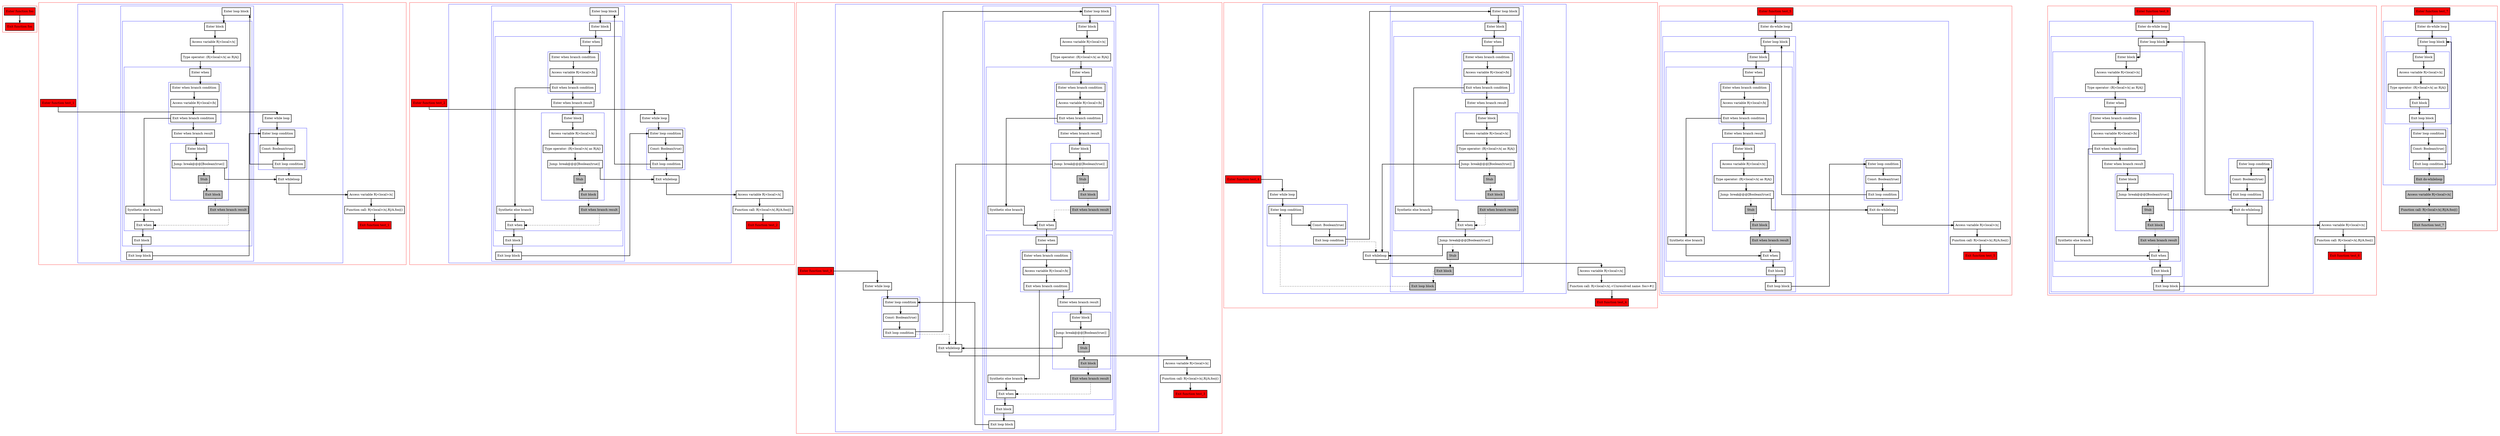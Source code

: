 digraph endlessLoops_kt {
    graph [splines=ortho nodesep=3]
    node [shape=box penwidth=2]
    edge [penwidth=2]

    subgraph cluster_0 {
        color=red
        0 [label="Enter function foo" style="filled" fillcolor=red];
        1 [label="Exit function foo" style="filled" fillcolor=red];
    }

    0 -> {1};

    subgraph cluster_1 {
        color=red
        2 [label="Enter function test_1" style="filled" fillcolor=red];
        subgraph cluster_2 {
            color=blue
            3 [label="Enter while loop"];
            subgraph cluster_3 {
                color=blue
                4 [label="Enter loop condition"];
                5 [label="Const: Boolean(true)"];
                6 [label="Exit loop condition"];
            }
            subgraph cluster_4 {
                color=blue
                7 [label="Enter loop block"];
                subgraph cluster_5 {
                    color=blue
                    8 [label="Enter block"];
                    9 [label="Access variable R|<local>/x|"];
                    10 [label="Type operator: (R|<local>/x| as R|A|)"];
                    subgraph cluster_6 {
                        color=blue
                        11 [label="Enter when"];
                        subgraph cluster_7 {
                            color=blue
                            12 [label="Enter when branch condition "];
                            13 [label="Access variable R|<local>/b|"];
                            14 [label="Exit when branch condition"];
                        }
                        15 [label="Synthetic else branch"];
                        16 [label="Enter when branch result"];
                        subgraph cluster_8 {
                            color=blue
                            17 [label="Enter block"];
                            18 [label="Jump: break@@@[Boolean(true)] "];
                            19 [label="Stub" style="filled" fillcolor=gray];
                            20 [label="Exit block" style="filled" fillcolor=gray];
                        }
                        21 [label="Exit when branch result" style="filled" fillcolor=gray];
                        22 [label="Exit when"];
                    }
                    23 [label="Exit block"];
                }
                24 [label="Exit loop block"];
            }
            25 [label="Exit whileloop"];
        }
        26 [label="Access variable R|<local>/x|"];
        27 [label="Function call: R|<local>/x|.R|/A.foo|()"];
        28 [label="Exit function test_1" style="filled" fillcolor=red];
    }

    2 -> {3};
    3 -> {4};
    4 -> {5};
    5 -> {6};
    6 -> {7};
    6 -> {25} [style=dotted];
    7 -> {8};
    8 -> {9};
    9 -> {10};
    10 -> {11};
    11 -> {12};
    12 -> {13};
    13 -> {14};
    14 -> {16 15};
    15 -> {22};
    16 -> {17};
    17 -> {18};
    18 -> {25};
    18 -> {19} [style=dotted];
    19 -> {20} [style=dotted];
    20 -> {21} [style=dotted];
    21 -> {22} [style=dotted];
    22 -> {23};
    23 -> {24};
    24 -> {4};
    25 -> {26};
    26 -> {27};
    27 -> {28};

    subgraph cluster_9 {
        color=red
        29 [label="Enter function test_2" style="filled" fillcolor=red];
        subgraph cluster_10 {
            color=blue
            30 [label="Enter while loop"];
            subgraph cluster_11 {
                color=blue
                31 [label="Enter loop condition"];
                32 [label="Const: Boolean(true)"];
                33 [label="Exit loop condition"];
            }
            subgraph cluster_12 {
                color=blue
                34 [label="Enter loop block"];
                subgraph cluster_13 {
                    color=blue
                    35 [label="Enter block"];
                    subgraph cluster_14 {
                        color=blue
                        36 [label="Enter when"];
                        subgraph cluster_15 {
                            color=blue
                            37 [label="Enter when branch condition "];
                            38 [label="Access variable R|<local>/b|"];
                            39 [label="Exit when branch condition"];
                        }
                        40 [label="Synthetic else branch"];
                        41 [label="Enter when branch result"];
                        subgraph cluster_16 {
                            color=blue
                            42 [label="Enter block"];
                            43 [label="Access variable R|<local>/x|"];
                            44 [label="Type operator: (R|<local>/x| as R|A|)"];
                            45 [label="Jump: break@@@[Boolean(true)] "];
                            46 [label="Stub" style="filled" fillcolor=gray];
                            47 [label="Exit block" style="filled" fillcolor=gray];
                        }
                        48 [label="Exit when branch result" style="filled" fillcolor=gray];
                        49 [label="Exit when"];
                    }
                    50 [label="Exit block"];
                }
                51 [label="Exit loop block"];
            }
            52 [label="Exit whileloop"];
        }
        53 [label="Access variable R|<local>/x|"];
        54 [label="Function call: R|<local>/x|.R|/A.foo|()"];
        55 [label="Exit function test_2" style="filled" fillcolor=red];
    }

    29 -> {30};
    30 -> {31};
    31 -> {32};
    32 -> {33};
    33 -> {34};
    33 -> {52} [style=dotted];
    34 -> {35};
    35 -> {36};
    36 -> {37};
    37 -> {38};
    38 -> {39};
    39 -> {41 40};
    40 -> {49};
    41 -> {42};
    42 -> {43};
    43 -> {44};
    44 -> {45};
    45 -> {52};
    45 -> {46} [style=dotted];
    46 -> {47} [style=dotted];
    47 -> {48} [style=dotted];
    48 -> {49} [style=dotted];
    49 -> {50};
    50 -> {51};
    51 -> {31};
    52 -> {53};
    53 -> {54};
    54 -> {55};

    subgraph cluster_17 {
        color=red
        56 [label="Enter function test_3" style="filled" fillcolor=red];
        subgraph cluster_18 {
            color=blue
            57 [label="Enter while loop"];
            subgraph cluster_19 {
                color=blue
                58 [label="Enter loop condition"];
                59 [label="Const: Boolean(true)"];
                60 [label="Exit loop condition"];
            }
            subgraph cluster_20 {
                color=blue
                61 [label="Enter loop block"];
                subgraph cluster_21 {
                    color=blue
                    62 [label="Enter block"];
                    63 [label="Access variable R|<local>/x|"];
                    64 [label="Type operator: (R|<local>/x| as R|A|)"];
                    subgraph cluster_22 {
                        color=blue
                        65 [label="Enter when"];
                        subgraph cluster_23 {
                            color=blue
                            66 [label="Enter when branch condition "];
                            67 [label="Access variable R|<local>/b|"];
                            68 [label="Exit when branch condition"];
                        }
                        69 [label="Synthetic else branch"];
                        70 [label="Enter when branch result"];
                        subgraph cluster_24 {
                            color=blue
                            71 [label="Enter block"];
                            72 [label="Jump: break@@@[Boolean(true)] "];
                            73 [label="Stub" style="filled" fillcolor=gray];
                            74 [label="Exit block" style="filled" fillcolor=gray];
                        }
                        75 [label="Exit when branch result" style="filled" fillcolor=gray];
                        76 [label="Exit when"];
                    }
                    subgraph cluster_25 {
                        color=blue
                        77 [label="Enter when"];
                        subgraph cluster_26 {
                            color=blue
                            78 [label="Enter when branch condition "];
                            79 [label="Access variable R|<local>/b|"];
                            80 [label="Exit when branch condition"];
                        }
                        81 [label="Synthetic else branch"];
                        82 [label="Enter when branch result"];
                        subgraph cluster_27 {
                            color=blue
                            83 [label="Enter block"];
                            84 [label="Jump: break@@@[Boolean(true)] "];
                            85 [label="Stub" style="filled" fillcolor=gray];
                            86 [label="Exit block" style="filled" fillcolor=gray];
                        }
                        87 [label="Exit when branch result" style="filled" fillcolor=gray];
                        88 [label="Exit when"];
                    }
                    89 [label="Exit block"];
                }
                90 [label="Exit loop block"];
            }
            91 [label="Exit whileloop"];
        }
        92 [label="Access variable R|<local>/x|"];
        93 [label="Function call: R|<local>/x|.R|/A.foo|()"];
        94 [label="Exit function test_3" style="filled" fillcolor=red];
    }

    56 -> {57};
    57 -> {58};
    58 -> {59};
    59 -> {60};
    60 -> {61};
    60 -> {91} [style=dotted];
    61 -> {62};
    62 -> {63};
    63 -> {64};
    64 -> {65};
    65 -> {66};
    66 -> {67};
    67 -> {68};
    68 -> {70 69};
    69 -> {76};
    70 -> {71};
    71 -> {72};
    72 -> {91};
    72 -> {73} [style=dotted];
    73 -> {74} [style=dotted];
    74 -> {75} [style=dotted];
    75 -> {76} [style=dotted];
    76 -> {77};
    77 -> {78};
    78 -> {79};
    79 -> {80};
    80 -> {82 81};
    81 -> {88};
    82 -> {83};
    83 -> {84};
    84 -> {91};
    84 -> {85} [style=dotted];
    85 -> {86} [style=dotted];
    86 -> {87} [style=dotted];
    87 -> {88} [style=dotted];
    88 -> {89};
    89 -> {90};
    90 -> {58};
    91 -> {92};
    92 -> {93};
    93 -> {94};

    subgraph cluster_28 {
        color=red
        95 [label="Enter function test_4" style="filled" fillcolor=red];
        subgraph cluster_29 {
            color=blue
            96 [label="Enter while loop"];
            subgraph cluster_30 {
                color=blue
                97 [label="Enter loop condition"];
                98 [label="Const: Boolean(true)"];
                99 [label="Exit loop condition"];
            }
            subgraph cluster_31 {
                color=blue
                100 [label="Enter loop block"];
                subgraph cluster_32 {
                    color=blue
                    101 [label="Enter block"];
                    subgraph cluster_33 {
                        color=blue
                        102 [label="Enter when"];
                        subgraph cluster_34 {
                            color=blue
                            103 [label="Enter when branch condition "];
                            104 [label="Access variable R|<local>/b|"];
                            105 [label="Exit when branch condition"];
                        }
                        106 [label="Synthetic else branch"];
                        107 [label="Enter when branch result"];
                        subgraph cluster_35 {
                            color=blue
                            108 [label="Enter block"];
                            109 [label="Access variable R|<local>/x|"];
                            110 [label="Type operator: (R|<local>/x| as R|A|)"];
                            111 [label="Jump: break@@@[Boolean(true)] "];
                            112 [label="Stub" style="filled" fillcolor=gray];
                            113 [label="Exit block" style="filled" fillcolor=gray];
                        }
                        114 [label="Exit when branch result" style="filled" fillcolor=gray];
                        115 [label="Exit when"];
                    }
                    116 [label="Jump: break@@@[Boolean(true)] "];
                    117 [label="Stub" style="filled" fillcolor=gray];
                    118 [label="Exit block" style="filled" fillcolor=gray];
                }
                119 [label="Exit loop block" style="filled" fillcolor=gray];
            }
            120 [label="Exit whileloop"];
        }
        121 [label="Access variable R|<local>/x|"];
        122 [label="Function call: R|<local>/x|.<Unresolved name: foo>#()"];
        123 [label="Exit function test_4" style="filled" fillcolor=red];
    }

    95 -> {96};
    96 -> {97};
    97 -> {98};
    98 -> {99};
    99 -> {100};
    99 -> {120} [style=dotted];
    100 -> {101};
    101 -> {102};
    102 -> {103};
    103 -> {104};
    104 -> {105};
    105 -> {107 106};
    106 -> {115};
    107 -> {108};
    108 -> {109};
    109 -> {110};
    110 -> {111};
    111 -> {120};
    111 -> {112} [style=dotted];
    112 -> {113} [style=dotted];
    113 -> {114} [style=dotted];
    114 -> {115} [style=dotted];
    115 -> {116};
    116 -> {120};
    116 -> {117} [style=dotted];
    117 -> {118} [style=dotted];
    118 -> {119} [style=dotted];
    119 -> {97} [style=dotted];
    120 -> {121};
    121 -> {122};
    122 -> {123};

    subgraph cluster_36 {
        color=red
        124 [label="Enter function test_5" style="filled" fillcolor=red];
        subgraph cluster_37 {
            color=blue
            125 [label="Enter do-while loop"];
            subgraph cluster_38 {
                color=blue
                126 [label="Enter loop block"];
                subgraph cluster_39 {
                    color=blue
                    127 [label="Enter block"];
                    subgraph cluster_40 {
                        color=blue
                        128 [label="Enter when"];
                        subgraph cluster_41 {
                            color=blue
                            129 [label="Enter when branch condition "];
                            130 [label="Access variable R|<local>/b|"];
                            131 [label="Exit when branch condition"];
                        }
                        132 [label="Synthetic else branch"];
                        133 [label="Enter when branch result"];
                        subgraph cluster_42 {
                            color=blue
                            134 [label="Enter block"];
                            135 [label="Access variable R|<local>/x|"];
                            136 [label="Type operator: (R|<local>/x| as R|A|)"];
                            137 [label="Jump: break@@@[Boolean(true)] "];
                            138 [label="Stub" style="filled" fillcolor=gray];
                            139 [label="Exit block" style="filled" fillcolor=gray];
                        }
                        140 [label="Exit when branch result" style="filled" fillcolor=gray];
                        141 [label="Exit when"];
                    }
                    142 [label="Exit block"];
                }
                143 [label="Exit loop block"];
            }
            subgraph cluster_43 {
                color=blue
                144 [label="Enter loop condition"];
                145 [label="Const: Boolean(true)"];
                146 [label="Exit loop condition"];
            }
            147 [label="Exit do-whileloop"];
        }
        148 [label="Access variable R|<local>/x|"];
        149 [label="Function call: R|<local>/x|.R|/A.foo|()"];
        150 [label="Exit function test_5" style="filled" fillcolor=red];
    }

    124 -> {125};
    125 -> {126};
    126 -> {127};
    127 -> {128};
    128 -> {129};
    129 -> {130};
    130 -> {131};
    131 -> {133 132};
    132 -> {141};
    133 -> {134};
    134 -> {135};
    135 -> {136};
    136 -> {137};
    137 -> {147};
    137 -> {138} [style=dotted];
    138 -> {139} [style=dotted];
    139 -> {140} [style=dotted];
    140 -> {141} [style=dotted];
    141 -> {142};
    142 -> {143};
    143 -> {144};
    144 -> {145};
    145 -> {146};
    146 -> {126};
    146 -> {147} [style=dotted];
    147 -> {148};
    148 -> {149};
    149 -> {150};

    subgraph cluster_44 {
        color=red
        151 [label="Enter function test_6" style="filled" fillcolor=red];
        subgraph cluster_45 {
            color=blue
            152 [label="Enter do-while loop"];
            subgraph cluster_46 {
                color=blue
                153 [label="Enter loop block"];
                subgraph cluster_47 {
                    color=blue
                    154 [label="Enter block"];
                    155 [label="Access variable R|<local>/x|"];
                    156 [label="Type operator: (R|<local>/x| as R|A|)"];
                    subgraph cluster_48 {
                        color=blue
                        157 [label="Enter when"];
                        subgraph cluster_49 {
                            color=blue
                            158 [label="Enter when branch condition "];
                            159 [label="Access variable R|<local>/b|"];
                            160 [label="Exit when branch condition"];
                        }
                        161 [label="Synthetic else branch"];
                        162 [label="Enter when branch result"];
                        subgraph cluster_50 {
                            color=blue
                            163 [label="Enter block"];
                            164 [label="Jump: break@@@[Boolean(true)] "];
                            165 [label="Stub" style="filled" fillcolor=gray];
                            166 [label="Exit block" style="filled" fillcolor=gray];
                        }
                        167 [label="Exit when branch result" style="filled" fillcolor=gray];
                        168 [label="Exit when"];
                    }
                    169 [label="Exit block"];
                }
                170 [label="Exit loop block"];
            }
            subgraph cluster_51 {
                color=blue
                171 [label="Enter loop condition"];
                172 [label="Const: Boolean(true)"];
                173 [label="Exit loop condition"];
            }
            174 [label="Exit do-whileloop"];
        }
        175 [label="Access variable R|<local>/x|"];
        176 [label="Function call: R|<local>/x|.R|/A.foo|()"];
        177 [label="Exit function test_6" style="filled" fillcolor=red];
    }

    151 -> {152};
    152 -> {153};
    153 -> {154};
    154 -> {155};
    155 -> {156};
    156 -> {157};
    157 -> {158};
    158 -> {159};
    159 -> {160};
    160 -> {162 161};
    161 -> {168};
    162 -> {163};
    163 -> {164};
    164 -> {174};
    164 -> {165} [style=dotted];
    165 -> {166} [style=dotted];
    166 -> {167} [style=dotted];
    167 -> {168} [style=dotted];
    168 -> {169};
    169 -> {170};
    170 -> {171};
    171 -> {172};
    172 -> {173};
    173 -> {153};
    173 -> {174} [style=dotted];
    174 -> {175};
    175 -> {176};
    176 -> {177};

    subgraph cluster_52 {
        color=red
        178 [label="Enter function test_7" style="filled" fillcolor=red];
        subgraph cluster_53 {
            color=blue
            179 [label="Enter do-while loop"];
            subgraph cluster_54 {
                color=blue
                180 [label="Enter loop block"];
                subgraph cluster_55 {
                    color=blue
                    181 [label="Enter block"];
                    182 [label="Access variable R|<local>/x|"];
                    183 [label="Type operator: (R|<local>/x| as R|A|)"];
                    184 [label="Exit block"];
                }
                185 [label="Exit loop block"];
            }
            subgraph cluster_56 {
                color=blue
                186 [label="Enter loop condition"];
                187 [label="Const: Boolean(true)"];
                188 [label="Exit loop condition"];
            }
            189 [label="Exit do-whileloop" style="filled" fillcolor=gray];
        }
        190 [label="Access variable R|<local>/x|" style="filled" fillcolor=gray];
        191 [label="Function call: R|<local>/x|.R|/A.foo|()" style="filled" fillcolor=gray];
        192 [label="Exit function test_7" style="filled" fillcolor=red style="filled" fillcolor=gray];
    }

    178 -> {179};
    179 -> {180};
    180 -> {181};
    181 -> {182};
    182 -> {183};
    183 -> {184};
    184 -> {185};
    185 -> {186};
    186 -> {187};
    187 -> {188};
    188 -> {180};
    188 -> {189} [style=dotted];
    189 -> {190} [style=dotted];
    190 -> {191} [style=dotted];
    191 -> {192} [style=dotted];

}
